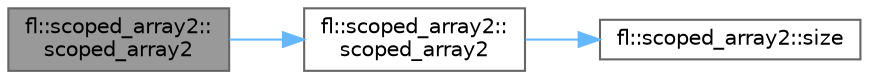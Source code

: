 digraph "fl::scoped_array2::scoped_array2"
{
 // INTERACTIVE_SVG=YES
 // LATEX_PDF_SIZE
  bgcolor="transparent";
  edge [fontname=Helvetica,fontsize=10,labelfontname=Helvetica,labelfontsize=10];
  node [fontname=Helvetica,fontsize=10,shape=box,height=0.2,width=0.4];
  rankdir="LR";
  Node1 [id="Node000001",label="fl::scoped_array2::\lscoped_array2",height=0.2,width=0.4,color="gray40", fillcolor="grey60", style="filled", fontcolor="black",tooltip=" "];
  Node1 -> Node2 [id="edge1_Node000001_Node000002",color="steelblue1",style="solid",tooltip=" "];
  Node2 [id="Node000002",label="fl::scoped_array2::\lscoped_array2",height=0.2,width=0.4,color="grey40", fillcolor="white", style="filled",URL="$d1/d56/classfl_1_1scoped__array2_a2866b0ba9b3a8268b44ad0de0d7b8b17.html#a2866b0ba9b3a8268b44ad0de0d7b8b17",tooltip=" "];
  Node2 -> Node3 [id="edge2_Node000002_Node000003",color="steelblue1",style="solid",tooltip=" "];
  Node3 [id="Node000003",label="fl::scoped_array2::size",height=0.2,width=0.4,color="grey40", fillcolor="white", style="filled",URL="$d1/d56/classfl_1_1scoped__array2_a353b429b468fa552046e9c18cecabb17.html#a353b429b468fa552046e9c18cecabb17",tooltip=" "];
}
